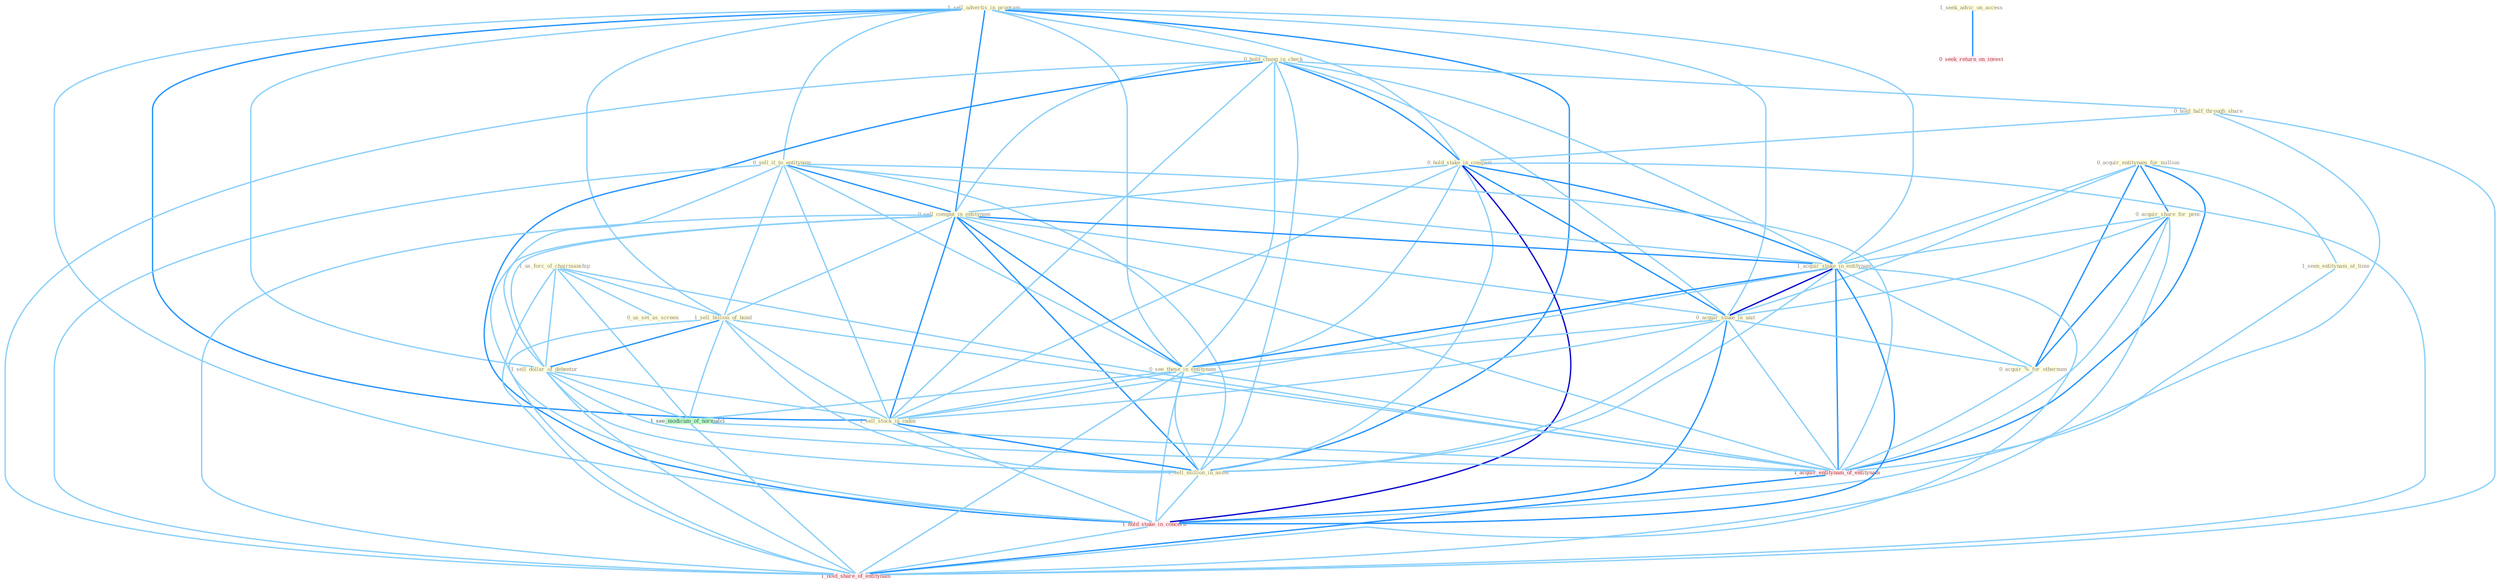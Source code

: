 Graph G{ 
    node
    [shape=polygon,style=filled,width=.5,height=.06,color="#BDFCC9",fixedsize=true,fontsize=4,
    fontcolor="#2f4f4f"];
    {node
    [color="#ffffe0", fontcolor="#8b7d6b"] "1_sell_advertis_in_program " "0_hold_chang_in_check " "0_acquir_entitynam_for_million " "1_seek_advic_on_access " "1_us_forc_of_chairmanship " "0_acquir_share_for_penc " "0_hold_half_through_share " "0_hold_stake_in_compani " "0_sell_it_to_entitynam " "0_sell_comput_in_entitynam " "1_acquir_stake_in_entitynam " "0_acquir_stake_in_unit " "0_acquir_%_for_othernum " "1_seen_entitynam_at_time " "0_see_these_in_entitynam " "1_sell_billion_of_bond " "0_us_set_as_screen " "1_sell_dollar_of_debentur " "1_sell_stock_in_index " "1_sell_million_in_asset "}
{node [color="#fff0f5", fontcolor="#b22222"] "1_hold_stake_in_concern " "0_seek_return_on_invest " "1_acquir_entitynam_of_entitynam " "1_hold_share_of_entitynam "}
edge [color="#B0E2FF"];

	"1_sell_advertis_in_program " -- "0_hold_chang_in_check " [w="1", color="#87cefa" ];
	"1_sell_advertis_in_program " -- "0_hold_stake_in_compani " [w="1", color="#87cefa" ];
	"1_sell_advertis_in_program " -- "0_sell_it_to_entitynam " [w="1", color="#87cefa" ];
	"1_sell_advertis_in_program " -- "0_sell_comput_in_entitynam " [w="2", color="#1e90ff" , len=0.8];
	"1_sell_advertis_in_program " -- "1_acquir_stake_in_entitynam " [w="1", color="#87cefa" ];
	"1_sell_advertis_in_program " -- "0_acquir_stake_in_unit " [w="1", color="#87cefa" ];
	"1_sell_advertis_in_program " -- "0_see_these_in_entitynam " [w="1", color="#87cefa" ];
	"1_sell_advertis_in_program " -- "1_sell_billion_of_bond " [w="1", color="#87cefa" ];
	"1_sell_advertis_in_program " -- "1_sell_dollar_of_debentur " [w="1", color="#87cefa" ];
	"1_sell_advertis_in_program " -- "1_sell_stock_in_index " [w="2", color="#1e90ff" , len=0.8];
	"1_sell_advertis_in_program " -- "1_sell_million_in_asset " [w="2", color="#1e90ff" , len=0.8];
	"1_sell_advertis_in_program " -- "1_hold_stake_in_concern " [w="1", color="#87cefa" ];
	"0_hold_chang_in_check " -- "0_hold_half_through_share " [w="1", color="#87cefa" ];
	"0_hold_chang_in_check " -- "0_hold_stake_in_compani " [w="2", color="#1e90ff" , len=0.8];
	"0_hold_chang_in_check " -- "0_sell_comput_in_entitynam " [w="1", color="#87cefa" ];
	"0_hold_chang_in_check " -- "1_acquir_stake_in_entitynam " [w="1", color="#87cefa" ];
	"0_hold_chang_in_check " -- "0_acquir_stake_in_unit " [w="1", color="#87cefa" ];
	"0_hold_chang_in_check " -- "0_see_these_in_entitynam " [w="1", color="#87cefa" ];
	"0_hold_chang_in_check " -- "1_sell_stock_in_index " [w="1", color="#87cefa" ];
	"0_hold_chang_in_check " -- "1_sell_million_in_asset " [w="1", color="#87cefa" ];
	"0_hold_chang_in_check " -- "1_hold_stake_in_concern " [w="2", color="#1e90ff" , len=0.8];
	"0_hold_chang_in_check " -- "1_hold_share_of_entitynam " [w="1", color="#87cefa" ];
	"0_acquir_entitynam_for_million " -- "0_acquir_share_for_penc " [w="2", color="#1e90ff" , len=0.8];
	"0_acquir_entitynam_for_million " -- "1_acquir_stake_in_entitynam " [w="1", color="#87cefa" ];
	"0_acquir_entitynam_for_million " -- "0_acquir_stake_in_unit " [w="1", color="#87cefa" ];
	"0_acquir_entitynam_for_million " -- "0_acquir_%_for_othernum " [w="2", color="#1e90ff" , len=0.8];
	"0_acquir_entitynam_for_million " -- "1_seen_entitynam_at_time " [w="1", color="#87cefa" ];
	"0_acquir_entitynam_for_million " -- "1_acquir_entitynam_of_entitynam " [w="2", color="#1e90ff" , len=0.8];
	"1_seek_advic_on_access " -- "0_seek_return_on_invest " [w="2", color="#1e90ff" , len=0.8];
	"1_us_forc_of_chairmanship " -- "1_sell_billion_of_bond " [w="1", color="#87cefa" ];
	"1_us_forc_of_chairmanship " -- "0_us_set_as_screen " [w="1", color="#87cefa" ];
	"1_us_forc_of_chairmanship " -- "1_sell_dollar_of_debentur " [w="1", color="#87cefa" ];
	"1_us_forc_of_chairmanship " -- "1_see_modicum_of_normalci " [w="1", color="#87cefa" ];
	"1_us_forc_of_chairmanship " -- "1_acquir_entitynam_of_entitynam " [w="1", color="#87cefa" ];
	"1_us_forc_of_chairmanship " -- "1_hold_share_of_entitynam " [w="1", color="#87cefa" ];
	"0_acquir_share_for_penc " -- "1_acquir_stake_in_entitynam " [w="1", color="#87cefa" ];
	"0_acquir_share_for_penc " -- "0_acquir_stake_in_unit " [w="1", color="#87cefa" ];
	"0_acquir_share_for_penc " -- "0_acquir_%_for_othernum " [w="2", color="#1e90ff" , len=0.8];
	"0_acquir_share_for_penc " -- "1_acquir_entitynam_of_entitynam " [w="1", color="#87cefa" ];
	"0_acquir_share_for_penc " -- "1_hold_share_of_entitynam " [w="1", color="#87cefa" ];
	"0_hold_half_through_share " -- "0_hold_stake_in_compani " [w="1", color="#87cefa" ];
	"0_hold_half_through_share " -- "1_hold_stake_in_concern " [w="1", color="#87cefa" ];
	"0_hold_half_through_share " -- "1_hold_share_of_entitynam " [w="1", color="#87cefa" ];
	"0_hold_stake_in_compani " -- "0_sell_comput_in_entitynam " [w="1", color="#87cefa" ];
	"0_hold_stake_in_compani " -- "1_acquir_stake_in_entitynam " [w="2", color="#1e90ff" , len=0.8];
	"0_hold_stake_in_compani " -- "0_acquir_stake_in_unit " [w="2", color="#1e90ff" , len=0.8];
	"0_hold_stake_in_compani " -- "0_see_these_in_entitynam " [w="1", color="#87cefa" ];
	"0_hold_stake_in_compani " -- "1_sell_stock_in_index " [w="1", color="#87cefa" ];
	"0_hold_stake_in_compani " -- "1_sell_million_in_asset " [w="1", color="#87cefa" ];
	"0_hold_stake_in_compani " -- "1_hold_stake_in_concern " [w="3", color="#0000cd" , len=0.6];
	"0_hold_stake_in_compani " -- "1_hold_share_of_entitynam " [w="1", color="#87cefa" ];
	"0_sell_it_to_entitynam " -- "0_sell_comput_in_entitynam " [w="2", color="#1e90ff" , len=0.8];
	"0_sell_it_to_entitynam " -- "1_acquir_stake_in_entitynam " [w="1", color="#87cefa" ];
	"0_sell_it_to_entitynam " -- "0_see_these_in_entitynam " [w="1", color="#87cefa" ];
	"0_sell_it_to_entitynam " -- "1_sell_billion_of_bond " [w="1", color="#87cefa" ];
	"0_sell_it_to_entitynam " -- "1_sell_dollar_of_debentur " [w="1", color="#87cefa" ];
	"0_sell_it_to_entitynam " -- "1_sell_stock_in_index " [w="1", color="#87cefa" ];
	"0_sell_it_to_entitynam " -- "1_sell_million_in_asset " [w="1", color="#87cefa" ];
	"0_sell_it_to_entitynam " -- "1_acquir_entitynam_of_entitynam " [w="1", color="#87cefa" ];
	"0_sell_it_to_entitynam " -- "1_hold_share_of_entitynam " [w="1", color="#87cefa" ];
	"0_sell_comput_in_entitynam " -- "1_acquir_stake_in_entitynam " [w="2", color="#1e90ff" , len=0.8];
	"0_sell_comput_in_entitynam " -- "0_acquir_stake_in_unit " [w="1", color="#87cefa" ];
	"0_sell_comput_in_entitynam " -- "0_see_these_in_entitynam " [w="2", color="#1e90ff" , len=0.8];
	"0_sell_comput_in_entitynam " -- "1_sell_billion_of_bond " [w="1", color="#87cefa" ];
	"0_sell_comput_in_entitynam " -- "1_sell_dollar_of_debentur " [w="1", color="#87cefa" ];
	"0_sell_comput_in_entitynam " -- "1_sell_stock_in_index " [w="2", color="#1e90ff" , len=0.8];
	"0_sell_comput_in_entitynam " -- "1_sell_million_in_asset " [w="2", color="#1e90ff" , len=0.8];
	"0_sell_comput_in_entitynam " -- "1_hold_stake_in_concern " [w="1", color="#87cefa" ];
	"0_sell_comput_in_entitynam " -- "1_acquir_entitynam_of_entitynam " [w="1", color="#87cefa" ];
	"0_sell_comput_in_entitynam " -- "1_hold_share_of_entitynam " [w="1", color="#87cefa" ];
	"1_acquir_stake_in_entitynam " -- "0_acquir_stake_in_unit " [w="3", color="#0000cd" , len=0.6];
	"1_acquir_stake_in_entitynam " -- "0_acquir_%_for_othernum " [w="1", color="#87cefa" ];
	"1_acquir_stake_in_entitynam " -- "0_see_these_in_entitynam " [w="2", color="#1e90ff" , len=0.8];
	"1_acquir_stake_in_entitynam " -- "1_sell_stock_in_index " [w="1", color="#87cefa" ];
	"1_acquir_stake_in_entitynam " -- "1_sell_million_in_asset " [w="1", color="#87cefa" ];
	"1_acquir_stake_in_entitynam " -- "1_hold_stake_in_concern " [w="2", color="#1e90ff" , len=0.8];
	"1_acquir_stake_in_entitynam " -- "1_acquir_entitynam_of_entitynam " [w="2", color="#1e90ff" , len=0.8];
	"1_acquir_stake_in_entitynam " -- "1_hold_share_of_entitynam " [w="1", color="#87cefa" ];
	"0_acquir_stake_in_unit " -- "0_acquir_%_for_othernum " [w="1", color="#87cefa" ];
	"0_acquir_stake_in_unit " -- "0_see_these_in_entitynam " [w="1", color="#87cefa" ];
	"0_acquir_stake_in_unit " -- "1_sell_stock_in_index " [w="1", color="#87cefa" ];
	"0_acquir_stake_in_unit " -- "1_sell_million_in_asset " [w="1", color="#87cefa" ];
	"0_acquir_stake_in_unit " -- "1_hold_stake_in_concern " [w="2", color="#1e90ff" , len=0.8];
	"0_acquir_stake_in_unit " -- "1_acquir_entitynam_of_entitynam " [w="1", color="#87cefa" ];
	"0_acquir_%_for_othernum " -- "1_acquir_entitynam_of_entitynam " [w="1", color="#87cefa" ];
	"1_seen_entitynam_at_time " -- "1_acquir_entitynam_of_entitynam " [w="1", color="#87cefa" ];
	"0_see_these_in_entitynam " -- "1_sell_stock_in_index " [w="1", color="#87cefa" ];
	"0_see_these_in_entitynam " -- "1_sell_million_in_asset " [w="1", color="#87cefa" ];
	"0_see_these_in_entitynam " -- "1_hold_stake_in_concern " [w="1", color="#87cefa" ];
	"0_see_these_in_entitynam " -- "1_see_modicum_of_normalci " [w="1", color="#87cefa" ];
	"0_see_these_in_entitynam " -- "1_acquir_entitynam_of_entitynam " [w="1", color="#87cefa" ];
	"0_see_these_in_entitynam " -- "1_hold_share_of_entitynam " [w="1", color="#87cefa" ];
	"1_sell_billion_of_bond " -- "1_sell_dollar_of_debentur " [w="2", color="#1e90ff" , len=0.8];
	"1_sell_billion_of_bond " -- "1_sell_stock_in_index " [w="1", color="#87cefa" ];
	"1_sell_billion_of_bond " -- "1_sell_million_in_asset " [w="1", color="#87cefa" ];
	"1_sell_billion_of_bond " -- "1_see_modicum_of_normalci " [w="1", color="#87cefa" ];
	"1_sell_billion_of_bond " -- "1_acquir_entitynam_of_entitynam " [w="1", color="#87cefa" ];
	"1_sell_billion_of_bond " -- "1_hold_share_of_entitynam " [w="1", color="#87cefa" ];
	"1_sell_dollar_of_debentur " -- "1_sell_stock_in_index " [w="1", color="#87cefa" ];
	"1_sell_dollar_of_debentur " -- "1_sell_million_in_asset " [w="1", color="#87cefa" ];
	"1_sell_dollar_of_debentur " -- "1_see_modicum_of_normalci " [w="1", color="#87cefa" ];
	"1_sell_dollar_of_debentur " -- "1_acquir_entitynam_of_entitynam " [w="1", color="#87cefa" ];
	"1_sell_dollar_of_debentur " -- "1_hold_share_of_entitynam " [w="1", color="#87cefa" ];
	"1_sell_stock_in_index " -- "1_sell_million_in_asset " [w="2", color="#1e90ff" , len=0.8];
	"1_sell_stock_in_index " -- "1_hold_stake_in_concern " [w="1", color="#87cefa" ];
	"1_sell_million_in_asset " -- "1_hold_stake_in_concern " [w="1", color="#87cefa" ];
	"1_hold_stake_in_concern " -- "1_hold_share_of_entitynam " [w="1", color="#87cefa" ];
	"1_see_modicum_of_normalci " -- "1_acquir_entitynam_of_entitynam " [w="1", color="#87cefa" ];
	"1_see_modicum_of_normalci " -- "1_hold_share_of_entitynam " [w="1", color="#87cefa" ];
	"1_acquir_entitynam_of_entitynam " -- "1_hold_share_of_entitynam " [w="2", color="#1e90ff" , len=0.8];
}